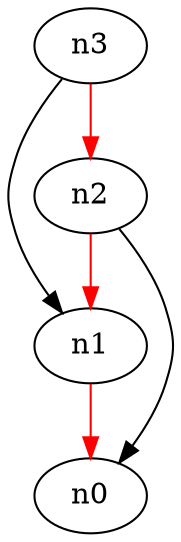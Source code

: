 digraph "foo" {
	n0[shape=ellipse, label="n0"]
	n1[shape=ellipse, label="n1"]
	n2[shape=ellipse, label="n2"]
	n3[shape=ellipse, label="n3"]
	n2 -> n0 
	n3 -> n1 
	n1 -> n0 [color=red, weight=100]
	n2 -> n1 [color=red, weight=100]
	n3 -> n2 [color=red, weight=100]
}
